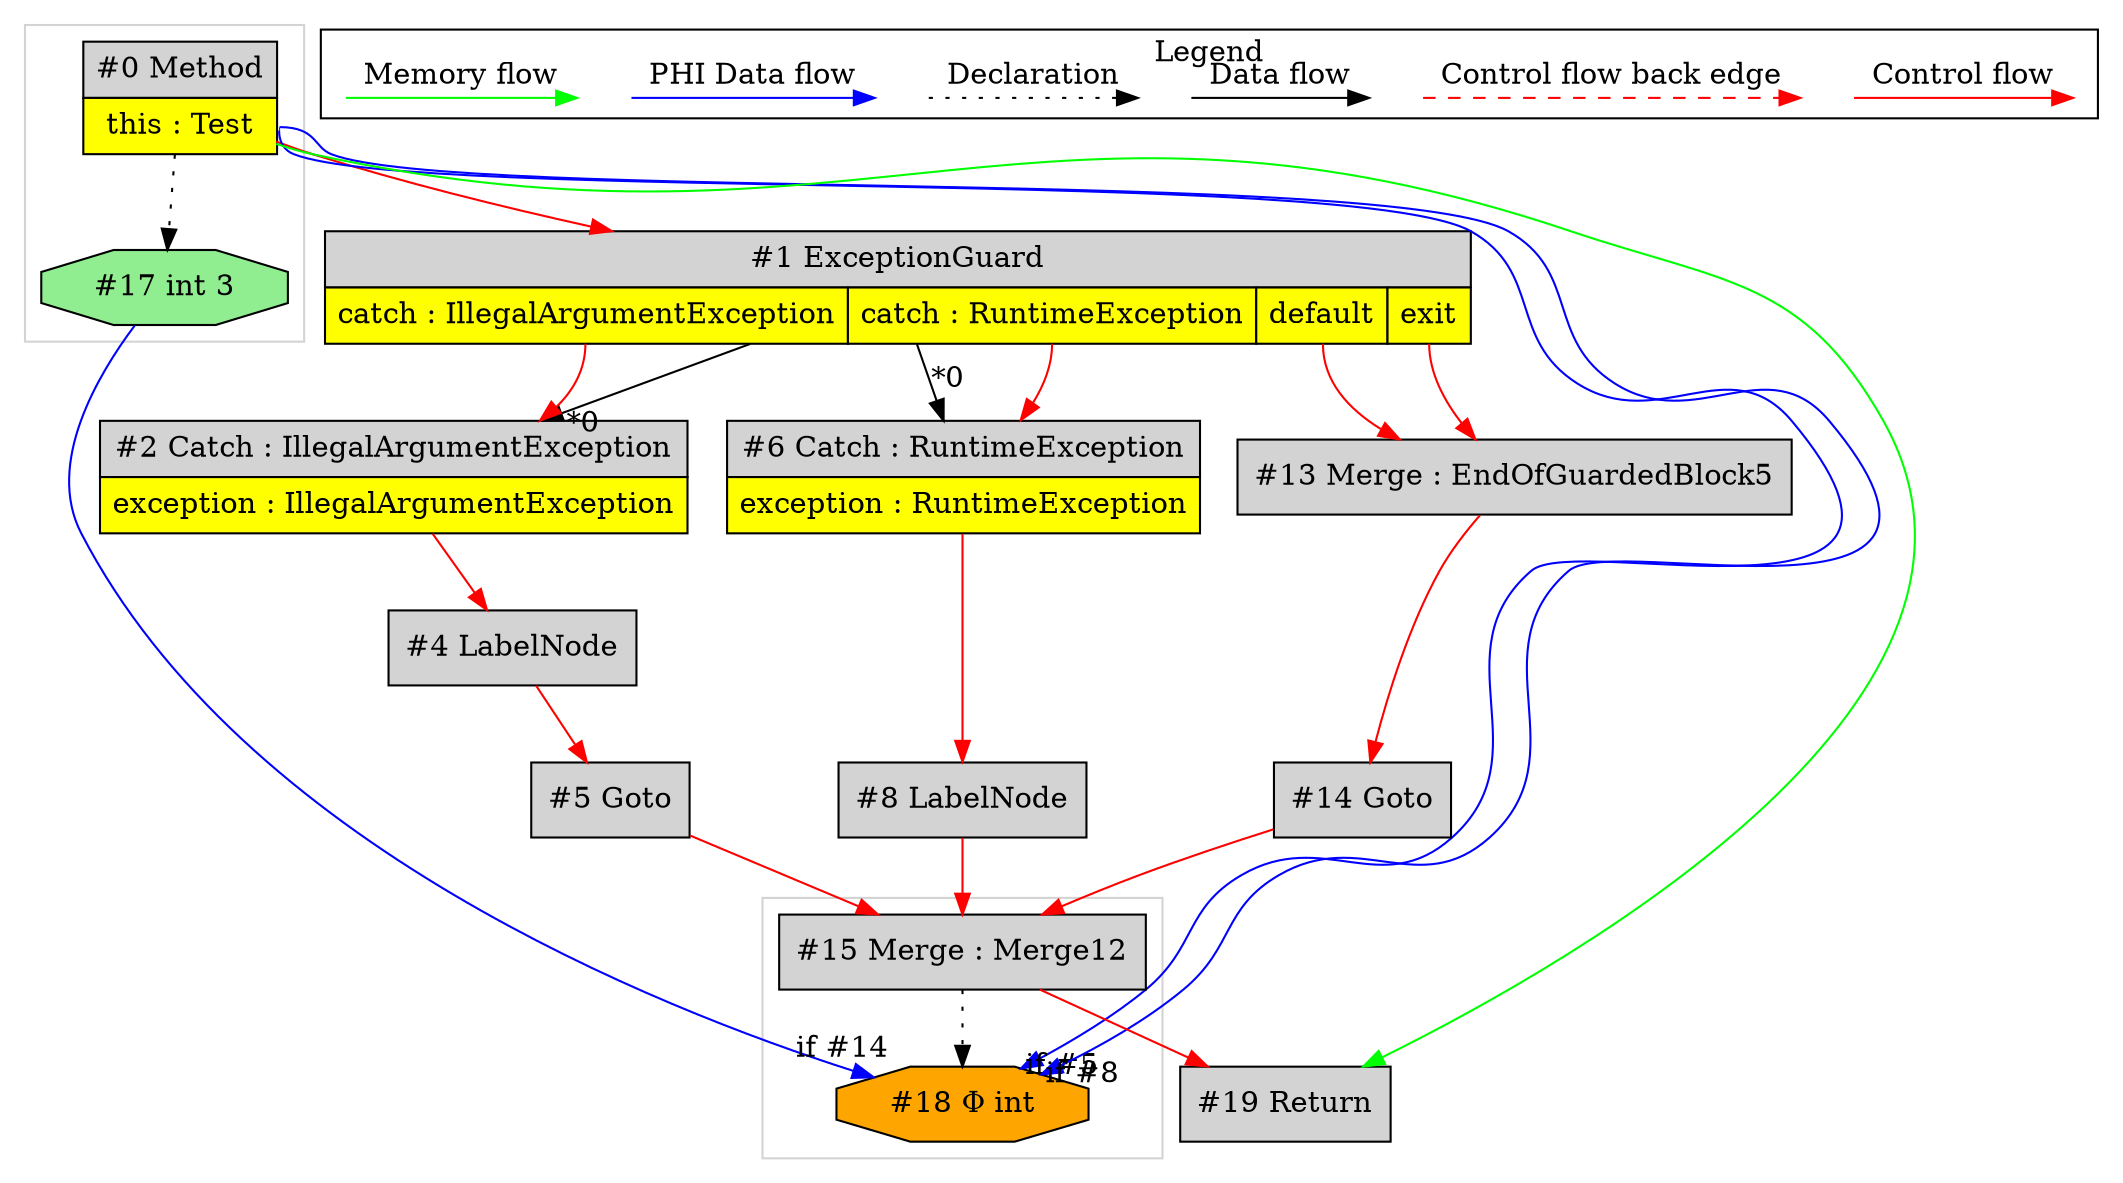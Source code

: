 digraph {
 node0[margin="0", label=<<table border="0" cellborder="1" cellspacing="0" cellpadding="5"><tr><td colspan="1">#0 Method</td></tr><tr><td port="prj16" bgcolor="yellow">this : Test</td></tr></table>>,shape=none, fillcolor=lightgrey, style=filled];
 node1[margin="0", label=<<table border="0" cellborder="1" cellspacing="0" cellpadding="5"><tr><td colspan="4">#1 ExceptionGuard</td></tr><tr><td port="prj10" bgcolor="yellow">catch : IllegalArgumentException</td><td port="prj9" bgcolor="yellow">catch : RuntimeException</td><td port="prj11" bgcolor="yellow">default</td><td port="prj12" bgcolor="yellow">exit</td></tr></table>>,shape=none, fillcolor=lightgrey, style=filled];
 node0 -> node1[labeldistance=2, color=red, fontcolor=red];
 node2[margin="0", label=<<table border="0" cellborder="1" cellspacing="0" cellpadding="5"><tr><td colspan="1">#2 Catch : IllegalArgumentException</td></tr><tr><td port="prj3" bgcolor="yellow">exception : IllegalArgumentException</td></tr></table>>,shape=none, fillcolor=lightgrey, style=filled];
 node1 -> node2[headlabel="*0", labeldistance=2];
 node1:prj10 -> node2[labeldistance=2, color=red, fontcolor=red];
 node4[label="#4 LabelNode",shape=box, fillcolor=lightgrey, style=filled];
 node2 -> node4[labeldistance=2, color=red, fontcolor=red];
 node5[label="#5 Goto",shape=box, fillcolor=lightgrey, style=filled];
 node4 -> node5[labeldistance=2, color=red, fontcolor=red];
 node15[label="#15 Merge : Merge12",shape=box, fillcolor=lightgrey, style=filled];
 node14 -> node15[labeldistance=2, color=red, fontcolor=red];
 node5 -> node15[labeldistance=2, color=red, fontcolor=red];
 node8 -> node15[labeldistance=2, color=red, fontcolor=red];
 node8[label="#8 LabelNode",shape=box, fillcolor=lightgrey, style=filled];
 node6 -> node8[labeldistance=2, color=red, fontcolor=red];
 node6[margin="0", label=<<table border="0" cellborder="1" cellspacing="0" cellpadding="5"><tr><td colspan="1">#6 Catch : RuntimeException</td></tr><tr><td port="prj7" bgcolor="yellow">exception : RuntimeException</td></tr></table>>,shape=none, fillcolor=lightgrey, style=filled];
 node1 -> node6[headlabel="*0", labeldistance=2];
 node1:prj9 -> node6[labeldistance=2, color=red, fontcolor=red];
 node14[label="#14 Goto",shape=box, fillcolor=lightgrey, style=filled];
 node13 -> node14[labeldistance=2, color=red, fontcolor=red];
 node13[label="#13 Merge : EndOfGuardedBlock5",shape=box, fillcolor=lightgrey, style=filled];
 node1:prj11 -> node13[labeldistance=2, color=red, fontcolor=red];
 node1:prj12 -> node13[labeldistance=2, color=red, fontcolor=red];
 node18[label="#18 Φ int",shape=octagon, fillcolor=orange, style=filled];
 node15 -> node18[style=dotted];
 node17 -> node18[headlabel="if #14", labeldistance=2, color=blue, constraint=false];
 node0:prj16 -> node18[headlabel="if #5", labeldistance=2, color=blue, constraint=false];
 node0:prj16 -> node18[headlabel="if #8", labeldistance=2, color=blue, constraint=false];
 node17[label="#17 int 3",shape=octagon, fillcolor=lightgreen, style=filled];
 node0 -> node17[style=dotted];
 node19[label="#19 Return",shape=box, fillcolor=lightgrey, style=filled];
 node15 -> node19[labeldistance=2, color=red, fontcolor=red];
 node0 -> node19[labeldistance=2, color=green, constraint=false];
 subgraph cluster_0 {
  color=lightgray;
  node15;
  node18;
 }
 subgraph cluster_1 {
  color=lightgray;
  node0;
  node17;
 }
 subgraph cluster_000 {
  label = "Legend";
  node [shape=point]
  {
   rank=same;
   c0 [style = invis];
   c1 [style = invis];
   c2 [style = invis];
   c3 [style = invis];
   d0 [style = invis];
   d1 [style = invis];
   d2 [style = invis];
   d3 [style = invis];
   d4 [style = invis];
   d5 [style = invis];
   d6 [style = invis];
   d7 [style = invis];
  }
  c0 -> c1 [label="Control flow", style=solid, color=red]
  c2 -> c3 [label="Control flow back edge", style=dashed, color=red]
  d0 -> d1 [label="Data flow"]
  d2 -> d3 [label="Declaration", style=dotted]
  d4 -> d5 [label="PHI Data flow", color=blue]
  d6 -> d7 [label="Memory flow", color=green]
 }

}
